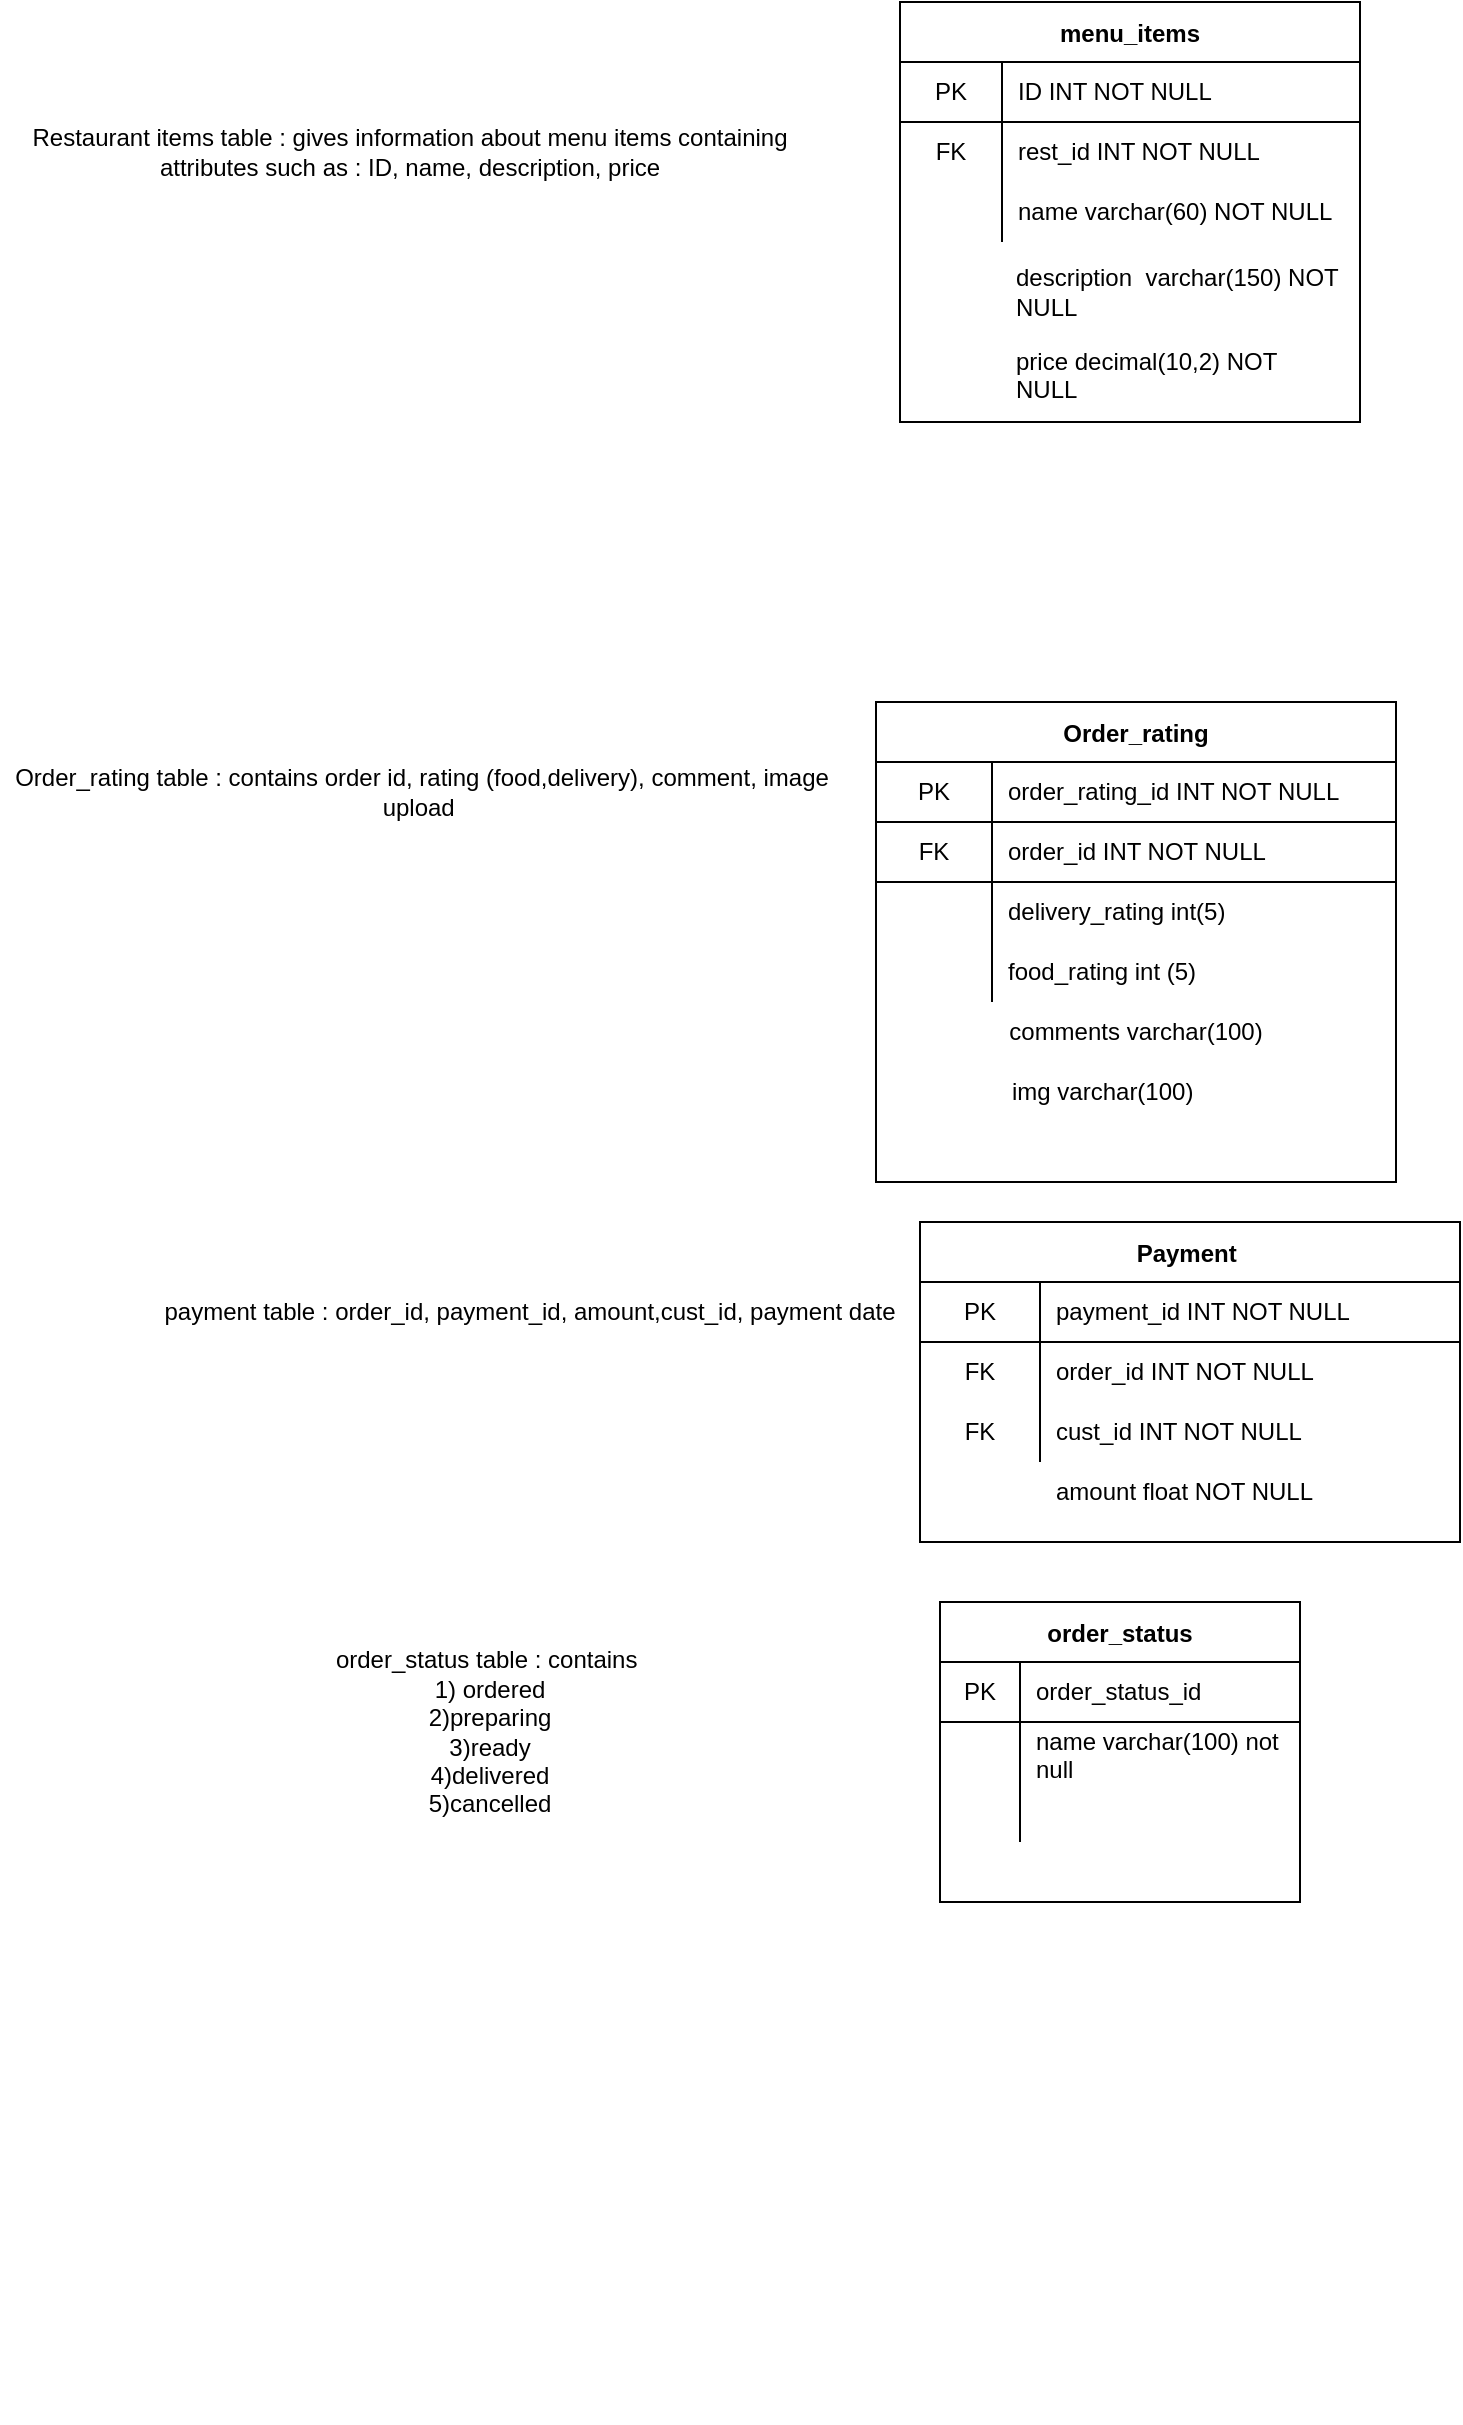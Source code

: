 <mxfile version="15.7.3" type="device"><diagram id="RgrePYyyk8cdhf8G5BP3" name="Page-1"><mxGraphModel dx="1038" dy="579" grid="1" gridSize="10" guides="1" tooltips="1" connect="1" arrows="1" fold="1" page="1" pageScale="1" pageWidth="850" pageHeight="1100" math="0" shadow="0"><root><mxCell id="0"/><mxCell id="1" parent="0"/><mxCell id="SfTSvQ_Mx0JnyRJ_RuFK-1" value="menu_items" style="shape=table;startSize=30;container=1;collapsible=0;childLayout=tableLayout;fixedRows=1;rowLines=0;fontStyle=1;align=center;pointerEvents=1;" vertex="1" parent="1"><mxGeometry x="470" y="70" width="230" height="210" as="geometry"/></mxCell><mxCell id="SfTSvQ_Mx0JnyRJ_RuFK-2" value="" style="shape=partialRectangle;html=1;whiteSpace=wrap;collapsible=0;dropTarget=0;pointerEvents=1;fillColor=none;top=0;left=0;bottom=1;right=0;points=[[0,0.5],[1,0.5]];portConstraint=eastwest;" vertex="1" parent="SfTSvQ_Mx0JnyRJ_RuFK-1"><mxGeometry y="30" width="230" height="30" as="geometry"/></mxCell><mxCell id="SfTSvQ_Mx0JnyRJ_RuFK-3" value="PK" style="shape=partialRectangle;html=1;whiteSpace=wrap;connectable=0;fillColor=none;top=0;left=0;bottom=0;right=0;overflow=hidden;pointerEvents=1;" vertex="1" parent="SfTSvQ_Mx0JnyRJ_RuFK-2"><mxGeometry width="51" height="30" as="geometry"><mxRectangle width="51" height="30" as="alternateBounds"/></mxGeometry></mxCell><mxCell id="SfTSvQ_Mx0JnyRJ_RuFK-4" value="ID INT NOT NULL" style="shape=partialRectangle;html=1;whiteSpace=wrap;connectable=0;fillColor=none;top=0;left=0;bottom=0;right=0;align=left;spacingLeft=6;overflow=hidden;pointerEvents=1;" vertex="1" parent="SfTSvQ_Mx0JnyRJ_RuFK-2"><mxGeometry x="51" width="179" height="30" as="geometry"><mxRectangle width="179" height="30" as="alternateBounds"/></mxGeometry></mxCell><mxCell id="SfTSvQ_Mx0JnyRJ_RuFK-5" value="" style="shape=partialRectangle;html=1;whiteSpace=wrap;collapsible=0;dropTarget=0;pointerEvents=1;fillColor=none;top=0;left=0;bottom=0;right=0;points=[[0,0.5],[1,0.5]];portConstraint=eastwest;" vertex="1" parent="SfTSvQ_Mx0JnyRJ_RuFK-1"><mxGeometry y="60" width="230" height="30" as="geometry"/></mxCell><mxCell id="SfTSvQ_Mx0JnyRJ_RuFK-6" value="FK" style="shape=partialRectangle;html=1;whiteSpace=wrap;connectable=0;fillColor=none;top=0;left=0;bottom=0;right=0;overflow=hidden;pointerEvents=1;" vertex="1" parent="SfTSvQ_Mx0JnyRJ_RuFK-5"><mxGeometry width="51" height="30" as="geometry"><mxRectangle width="51" height="30" as="alternateBounds"/></mxGeometry></mxCell><mxCell id="SfTSvQ_Mx0JnyRJ_RuFK-7" value="rest_id INT NOT NULL" style="shape=partialRectangle;html=1;whiteSpace=wrap;connectable=0;fillColor=none;top=0;left=0;bottom=0;right=0;align=left;spacingLeft=6;overflow=hidden;pointerEvents=1;" vertex="1" parent="SfTSvQ_Mx0JnyRJ_RuFK-5"><mxGeometry x="51" width="179" height="30" as="geometry"><mxRectangle width="179" height="30" as="alternateBounds"/></mxGeometry></mxCell><mxCell id="SfTSvQ_Mx0JnyRJ_RuFK-8" value="" style="shape=partialRectangle;html=1;whiteSpace=wrap;collapsible=0;dropTarget=0;pointerEvents=1;fillColor=none;top=0;left=0;bottom=0;right=0;points=[[0,0.5],[1,0.5]];portConstraint=eastwest;" vertex="1" parent="SfTSvQ_Mx0JnyRJ_RuFK-1"><mxGeometry y="90" width="230" height="30" as="geometry"/></mxCell><mxCell id="SfTSvQ_Mx0JnyRJ_RuFK-9" value="" style="shape=partialRectangle;html=1;whiteSpace=wrap;connectable=0;fillColor=none;top=0;left=0;bottom=0;right=0;overflow=hidden;pointerEvents=1;" vertex="1" parent="SfTSvQ_Mx0JnyRJ_RuFK-8"><mxGeometry width="51" height="30" as="geometry"><mxRectangle width="51" height="30" as="alternateBounds"/></mxGeometry></mxCell><mxCell id="SfTSvQ_Mx0JnyRJ_RuFK-10" value="name varchar(60) NOT NULL" style="shape=partialRectangle;html=1;whiteSpace=wrap;connectable=0;fillColor=none;top=0;left=0;bottom=0;right=0;align=left;spacingLeft=6;overflow=hidden;pointerEvents=1;" vertex="1" parent="SfTSvQ_Mx0JnyRJ_RuFK-8"><mxGeometry x="51" width="179" height="30" as="geometry"><mxRectangle width="179" height="30" as="alternateBounds"/></mxGeometry></mxCell><mxCell id="SfTSvQ_Mx0JnyRJ_RuFK-11" value="description&amp;nbsp; varchar(150) NOT NULL" style="shape=partialRectangle;html=1;whiteSpace=wrap;connectable=0;fillColor=none;top=0;left=0;bottom=0;right=0;align=left;spacingLeft=6;overflow=hidden;pointerEvents=1;" vertex="1" parent="1"><mxGeometry x="520" y="190" width="190" height="50" as="geometry"><mxRectangle width="140" height="30" as="alternateBounds"/></mxGeometry></mxCell><mxCell id="SfTSvQ_Mx0JnyRJ_RuFK-12" value="price decimal(10,2) NOT NULL" style="shape=partialRectangle;html=1;whiteSpace=wrap;connectable=0;fillColor=none;top=0;left=0;bottom=0;right=0;align=left;spacingLeft=6;overflow=hidden;pointerEvents=1;" vertex="1" parent="1"><mxGeometry x="520" y="240" width="150" height="30" as="geometry"><mxRectangle width="140" height="30" as="alternateBounds"/></mxGeometry></mxCell><mxCell id="SfTSvQ_Mx0JnyRJ_RuFK-14" value="Restaurant items table : gives information about menu items containing attributes such as : ID, name, description, price" style="text;html=1;strokeColor=none;fillColor=none;align=center;verticalAlign=middle;whiteSpace=wrap;rounded=0;" vertex="1" parent="1"><mxGeometry x="20" y="130" width="410" height="30" as="geometry"/></mxCell><mxCell id="SfTSvQ_Mx0JnyRJ_RuFK-35" value="" style="shape=partialRectangle;html=1;whiteSpace=wrap;collapsible=0;dropTarget=0;pointerEvents=1;fillColor=none;top=0;left=0;bottom=0;right=0;points=[[0,0.5],[1,0.5]];portConstraint=eastwest;" vertex="1" parent="1"><mxGeometry x="470" y="560" width="250" height="30" as="geometry"/></mxCell><mxCell id="SfTSvQ_Mx0JnyRJ_RuFK-36" value="" style="shape=partialRectangle;html=1;whiteSpace=wrap;connectable=0;fillColor=none;top=0;left=0;bottom=0;right=0;overflow=hidden;pointerEvents=1;" vertex="1" parent="SfTSvQ_Mx0JnyRJ_RuFK-35"><mxGeometry width="55" height="30" as="geometry"><mxRectangle width="55" height="30" as="alternateBounds"/></mxGeometry></mxCell><mxCell id="SfTSvQ_Mx0JnyRJ_RuFK-38" value="Order_rating table : contains order id, rating (food,delivery), comment, image upload&amp;nbsp;" style="text;html=1;strokeColor=none;fillColor=none;align=center;verticalAlign=middle;whiteSpace=wrap;rounded=0;" vertex="1" parent="1"><mxGeometry x="26" y="450" width="410" height="30" as="geometry"/></mxCell><mxCell id="SfTSvQ_Mx0JnyRJ_RuFK-39" value="Order_rating" style="shape=table;startSize=30;container=1;collapsible=0;childLayout=tableLayout;fixedRows=1;rowLines=0;fontStyle=1;align=center;pointerEvents=1;" vertex="1" parent="1"><mxGeometry x="458" y="420" width="260" height="240" as="geometry"/></mxCell><mxCell id="SfTSvQ_Mx0JnyRJ_RuFK-40" value="" style="shape=partialRectangle;html=1;whiteSpace=wrap;collapsible=0;dropTarget=0;pointerEvents=1;fillColor=none;top=0;left=0;bottom=1;right=0;points=[[0,0.5],[1,0.5]];portConstraint=eastwest;" vertex="1" parent="SfTSvQ_Mx0JnyRJ_RuFK-39"><mxGeometry y="30" width="260" height="30" as="geometry"/></mxCell><mxCell id="SfTSvQ_Mx0JnyRJ_RuFK-41" value="PK" style="shape=partialRectangle;html=1;whiteSpace=wrap;connectable=0;fillColor=none;top=0;left=0;bottom=0;right=0;overflow=hidden;pointerEvents=1;" vertex="1" parent="SfTSvQ_Mx0JnyRJ_RuFK-40"><mxGeometry width="58" height="30" as="geometry"><mxRectangle width="58" height="30" as="alternateBounds"/></mxGeometry></mxCell><mxCell id="SfTSvQ_Mx0JnyRJ_RuFK-42" value="order_rating_id INT NOT NULL" style="shape=partialRectangle;html=1;whiteSpace=wrap;connectable=0;fillColor=none;top=0;left=0;bottom=0;right=0;align=left;spacingLeft=6;overflow=hidden;pointerEvents=1;" vertex="1" parent="SfTSvQ_Mx0JnyRJ_RuFK-40"><mxGeometry x="58" width="202" height="30" as="geometry"><mxRectangle width="202" height="30" as="alternateBounds"/></mxGeometry></mxCell><mxCell id="SfTSvQ_Mx0JnyRJ_RuFK-93" value="" style="shape=partialRectangle;html=1;whiteSpace=wrap;collapsible=0;dropTarget=0;pointerEvents=1;fillColor=none;top=0;left=0;bottom=1;right=0;points=[[0,0.5],[1,0.5]];portConstraint=eastwest;" vertex="1" parent="SfTSvQ_Mx0JnyRJ_RuFK-39"><mxGeometry y="60" width="260" height="30" as="geometry"/></mxCell><mxCell id="SfTSvQ_Mx0JnyRJ_RuFK-94" value="FK" style="shape=partialRectangle;html=1;whiteSpace=wrap;connectable=0;fillColor=none;top=0;left=0;bottom=0;right=0;overflow=hidden;pointerEvents=1;" vertex="1" parent="SfTSvQ_Mx0JnyRJ_RuFK-93"><mxGeometry width="58" height="30" as="geometry"><mxRectangle width="58" height="30" as="alternateBounds"/></mxGeometry></mxCell><mxCell id="SfTSvQ_Mx0JnyRJ_RuFK-95" value="order_id INT NOT NULL" style="shape=partialRectangle;html=1;whiteSpace=wrap;connectable=0;fillColor=none;top=0;left=0;bottom=0;right=0;align=left;spacingLeft=6;overflow=hidden;pointerEvents=1;" vertex="1" parent="SfTSvQ_Mx0JnyRJ_RuFK-93"><mxGeometry x="58" width="202" height="30" as="geometry"><mxRectangle width="202" height="30" as="alternateBounds"/></mxGeometry></mxCell><mxCell id="SfTSvQ_Mx0JnyRJ_RuFK-46" value="" style="shape=partialRectangle;html=1;whiteSpace=wrap;collapsible=0;dropTarget=0;pointerEvents=1;fillColor=none;top=0;left=0;bottom=0;right=0;points=[[0,0.5],[1,0.5]];portConstraint=eastwest;" vertex="1" parent="SfTSvQ_Mx0JnyRJ_RuFK-39"><mxGeometry y="90" width="260" height="30" as="geometry"/></mxCell><mxCell id="SfTSvQ_Mx0JnyRJ_RuFK-47" value="" style="shape=partialRectangle;html=1;whiteSpace=wrap;connectable=0;fillColor=none;top=0;left=0;bottom=0;right=0;overflow=hidden;pointerEvents=1;" vertex="1" parent="SfTSvQ_Mx0JnyRJ_RuFK-46"><mxGeometry width="58" height="30" as="geometry"><mxRectangle width="58" height="30" as="alternateBounds"/></mxGeometry></mxCell><mxCell id="SfTSvQ_Mx0JnyRJ_RuFK-48" value="delivery_rating int(5)&amp;nbsp;" style="shape=partialRectangle;html=1;whiteSpace=wrap;connectable=0;fillColor=none;top=0;left=0;bottom=0;right=0;align=left;spacingLeft=6;overflow=hidden;pointerEvents=1;" vertex="1" parent="SfTSvQ_Mx0JnyRJ_RuFK-46"><mxGeometry x="58" width="202" height="30" as="geometry"><mxRectangle width="202" height="30" as="alternateBounds"/></mxGeometry></mxCell><mxCell id="SfTSvQ_Mx0JnyRJ_RuFK-43" value="" style="shape=partialRectangle;html=1;whiteSpace=wrap;collapsible=0;dropTarget=0;pointerEvents=1;fillColor=none;top=0;left=0;bottom=0;right=0;points=[[0,0.5],[1,0.5]];portConstraint=eastwest;" vertex="1" parent="SfTSvQ_Mx0JnyRJ_RuFK-39"><mxGeometry y="120" width="260" height="30" as="geometry"/></mxCell><mxCell id="SfTSvQ_Mx0JnyRJ_RuFK-44" value="" style="shape=partialRectangle;html=1;whiteSpace=wrap;connectable=0;fillColor=none;top=0;left=0;bottom=0;right=0;overflow=hidden;pointerEvents=1;" vertex="1" parent="SfTSvQ_Mx0JnyRJ_RuFK-43"><mxGeometry width="58" height="30" as="geometry"><mxRectangle width="58" height="30" as="alternateBounds"/></mxGeometry></mxCell><mxCell id="SfTSvQ_Mx0JnyRJ_RuFK-45" value="food_rating int (5)&amp;nbsp;" style="shape=partialRectangle;html=1;whiteSpace=wrap;connectable=0;fillColor=none;top=0;left=0;bottom=0;right=0;align=left;spacingLeft=6;overflow=hidden;pointerEvents=1;" vertex="1" parent="SfTSvQ_Mx0JnyRJ_RuFK-43"><mxGeometry x="58" width="202" height="30" as="geometry"><mxRectangle width="202" height="30" as="alternateBounds"/></mxGeometry></mxCell><mxCell id="SfTSvQ_Mx0JnyRJ_RuFK-49" value="comments varchar(100)" style="shape=partialRectangle;html=1;whiteSpace=wrap;collapsible=0;dropTarget=0;pointerEvents=1;fillColor=none;top=0;left=0;bottom=0;right=0;points=[[0,0.5],[1,0.5]];portConstraint=eastwest;" vertex="1" parent="1"><mxGeometry x="458" y="570" width="260" height="30" as="geometry"/></mxCell><mxCell id="SfTSvQ_Mx0JnyRJ_RuFK-50" value="" style="shape=partialRectangle;html=1;whiteSpace=wrap;connectable=0;fillColor=none;top=0;left=0;bottom=0;right=0;overflow=hidden;pointerEvents=1;" vertex="1" parent="SfTSvQ_Mx0JnyRJ_RuFK-49"><mxGeometry width="58" height="30" as="geometry"><mxRectangle width="58" height="30" as="alternateBounds"/></mxGeometry></mxCell><mxCell id="SfTSvQ_Mx0JnyRJ_RuFK-51" value="img varchar(100)" style="shape=partialRectangle;html=1;whiteSpace=wrap;connectable=0;fillColor=none;top=0;left=0;bottom=0;right=0;align=left;spacingLeft=6;overflow=hidden;pointerEvents=1;" vertex="1" parent="1"><mxGeometry x="518" y="600" width="202" height="30" as="geometry"><mxRectangle width="202" height="30" as="alternateBounds"/></mxGeometry></mxCell><mxCell id="SfTSvQ_Mx0JnyRJ_RuFK-52" value="payment table : order_id, payment_id, amount,cust_id, payment date" style="text;html=1;strokeColor=none;fillColor=none;align=center;verticalAlign=middle;whiteSpace=wrap;rounded=0;" vertex="1" parent="1"><mxGeometry x="80" y="710" width="410" height="30" as="geometry"/></mxCell><mxCell id="SfTSvQ_Mx0JnyRJ_RuFK-53" value="Payment " style="shape=table;startSize=30;container=1;collapsible=0;childLayout=tableLayout;fixedRows=1;rowLines=0;fontStyle=1;align=center;pointerEvents=1;" vertex="1" parent="1"><mxGeometry x="480" y="680" width="270" height="160" as="geometry"/></mxCell><mxCell id="SfTSvQ_Mx0JnyRJ_RuFK-54" value="" style="shape=partialRectangle;html=1;whiteSpace=wrap;collapsible=0;dropTarget=0;pointerEvents=1;fillColor=none;top=0;left=0;bottom=1;right=0;points=[[0,0.5],[1,0.5]];portConstraint=eastwest;" vertex="1" parent="SfTSvQ_Mx0JnyRJ_RuFK-53"><mxGeometry y="30" width="270" height="30" as="geometry"/></mxCell><mxCell id="SfTSvQ_Mx0JnyRJ_RuFK-55" value="PK" style="shape=partialRectangle;html=1;whiteSpace=wrap;connectable=0;fillColor=none;top=0;left=0;bottom=0;right=0;overflow=hidden;pointerEvents=1;" vertex="1" parent="SfTSvQ_Mx0JnyRJ_RuFK-54"><mxGeometry width="60" height="30" as="geometry"><mxRectangle width="60" height="30" as="alternateBounds"/></mxGeometry></mxCell><mxCell id="SfTSvQ_Mx0JnyRJ_RuFK-56" value="payment_id INT NOT NULL" style="shape=partialRectangle;html=1;whiteSpace=wrap;connectable=0;fillColor=none;top=0;left=0;bottom=0;right=0;align=left;spacingLeft=6;overflow=hidden;pointerEvents=1;" vertex="1" parent="SfTSvQ_Mx0JnyRJ_RuFK-54"><mxGeometry x="60" width="210" height="30" as="geometry"><mxRectangle width="210" height="30" as="alternateBounds"/></mxGeometry></mxCell><mxCell id="SfTSvQ_Mx0JnyRJ_RuFK-57" value="" style="shape=partialRectangle;html=1;whiteSpace=wrap;collapsible=0;dropTarget=0;pointerEvents=1;fillColor=none;top=0;left=0;bottom=0;right=0;points=[[0,0.5],[1,0.5]];portConstraint=eastwest;" vertex="1" parent="SfTSvQ_Mx0JnyRJ_RuFK-53"><mxGeometry y="60" width="270" height="30" as="geometry"/></mxCell><mxCell id="SfTSvQ_Mx0JnyRJ_RuFK-58" value="FK" style="shape=partialRectangle;html=1;whiteSpace=wrap;connectable=0;fillColor=none;top=0;left=0;bottom=0;right=0;overflow=hidden;pointerEvents=1;" vertex="1" parent="SfTSvQ_Mx0JnyRJ_RuFK-57"><mxGeometry width="60" height="30" as="geometry"><mxRectangle width="60" height="30" as="alternateBounds"/></mxGeometry></mxCell><mxCell id="SfTSvQ_Mx0JnyRJ_RuFK-59" value="order_id INT NOT NULL" style="shape=partialRectangle;html=1;whiteSpace=wrap;connectable=0;fillColor=none;top=0;left=0;bottom=0;right=0;align=left;spacingLeft=6;overflow=hidden;pointerEvents=1;" vertex="1" parent="SfTSvQ_Mx0JnyRJ_RuFK-57"><mxGeometry x="60" width="210" height="30" as="geometry"><mxRectangle width="210" height="30" as="alternateBounds"/></mxGeometry></mxCell><mxCell id="SfTSvQ_Mx0JnyRJ_RuFK-60" value="" style="shape=partialRectangle;html=1;whiteSpace=wrap;collapsible=0;dropTarget=0;pointerEvents=1;fillColor=none;top=0;left=0;bottom=0;right=0;points=[[0,0.5],[1,0.5]];portConstraint=eastwest;" vertex="1" parent="SfTSvQ_Mx0JnyRJ_RuFK-53"><mxGeometry y="90" width="270" height="30" as="geometry"/></mxCell><mxCell id="SfTSvQ_Mx0JnyRJ_RuFK-61" value="FK" style="shape=partialRectangle;html=1;whiteSpace=wrap;connectable=0;fillColor=none;top=0;left=0;bottom=0;right=0;overflow=hidden;pointerEvents=1;" vertex="1" parent="SfTSvQ_Mx0JnyRJ_RuFK-60"><mxGeometry width="60" height="30" as="geometry"><mxRectangle width="60" height="30" as="alternateBounds"/></mxGeometry></mxCell><mxCell id="SfTSvQ_Mx0JnyRJ_RuFK-62" value="cust_id INT NOT NULL" style="shape=partialRectangle;html=1;whiteSpace=wrap;connectable=0;fillColor=none;top=0;left=0;bottom=0;right=0;align=left;spacingLeft=6;overflow=hidden;pointerEvents=1;" vertex="1" parent="SfTSvQ_Mx0JnyRJ_RuFK-60"><mxGeometry x="60" width="210" height="30" as="geometry"><mxRectangle width="210" height="30" as="alternateBounds"/></mxGeometry></mxCell><mxCell id="SfTSvQ_Mx0JnyRJ_RuFK-63" value="" style="shape=partialRectangle;html=1;whiteSpace=wrap;collapsible=0;dropTarget=0;pointerEvents=1;fillColor=none;top=0;left=0;bottom=0;right=0;points=[[0,0.5],[1,0.5]];portConstraint=eastwest;" vertex="1" parent="1"><mxGeometry x="480" y="800" width="270" height="30" as="geometry"/></mxCell><mxCell id="SfTSvQ_Mx0JnyRJ_RuFK-64" value="" style="shape=partialRectangle;html=1;whiteSpace=wrap;connectable=0;fillColor=none;top=0;left=0;bottom=0;right=0;overflow=hidden;pointerEvents=1;" vertex="1" parent="SfTSvQ_Mx0JnyRJ_RuFK-63"><mxGeometry width="60" height="30" as="geometry"><mxRectangle width="60" height="30" as="alternateBounds"/></mxGeometry></mxCell><mxCell id="SfTSvQ_Mx0JnyRJ_RuFK-65" value="amount float NOT NULL" style="shape=partialRectangle;html=1;whiteSpace=wrap;connectable=0;fillColor=none;top=0;left=0;bottom=0;right=0;align=left;spacingLeft=6;overflow=hidden;pointerEvents=1;" vertex="1" parent="SfTSvQ_Mx0JnyRJ_RuFK-63"><mxGeometry x="60" width="210" height="30" as="geometry"><mxRectangle width="210" height="30" as="alternateBounds"/></mxGeometry></mxCell><mxCell id="SfTSvQ_Mx0JnyRJ_RuFK-77" value="" style="shape=partialRectangle;html=1;whiteSpace=wrap;collapsible=0;dropTarget=0;pointerEvents=1;fillColor=none;top=0;left=0;bottom=0;right=0;points=[[0,0.5],[1,0.5]];portConstraint=eastwest;" vertex="1" parent="1"><mxGeometry x="450" y="1250" width="270" height="30" as="geometry"/></mxCell><mxCell id="SfTSvQ_Mx0JnyRJ_RuFK-78" value="" style="shape=partialRectangle;html=1;whiteSpace=wrap;connectable=0;fillColor=none;top=0;left=0;bottom=0;right=0;overflow=hidden;pointerEvents=1;" vertex="1" parent="SfTSvQ_Mx0JnyRJ_RuFK-77"><mxGeometry width="60" height="30" as="geometry"><mxRectangle width="60" height="30" as="alternateBounds"/></mxGeometry></mxCell><mxCell id="SfTSvQ_Mx0JnyRJ_RuFK-96" value="order_status" style="shape=table;startSize=30;container=1;collapsible=0;childLayout=tableLayout;fixedRows=1;rowLines=0;fontStyle=1;align=center;pointerEvents=1;" vertex="1" parent="1"><mxGeometry x="490" y="870" width="180" height="150" as="geometry"/></mxCell><mxCell id="SfTSvQ_Mx0JnyRJ_RuFK-97" value="" style="shape=partialRectangle;html=1;whiteSpace=wrap;collapsible=0;dropTarget=0;pointerEvents=1;fillColor=none;top=0;left=0;bottom=1;right=0;points=[[0,0.5],[1,0.5]];portConstraint=eastwest;" vertex="1" parent="SfTSvQ_Mx0JnyRJ_RuFK-96"><mxGeometry y="30" width="180" height="30" as="geometry"/></mxCell><mxCell id="SfTSvQ_Mx0JnyRJ_RuFK-98" value="PK" style="shape=partialRectangle;html=1;whiteSpace=wrap;connectable=0;fillColor=none;top=0;left=0;bottom=0;right=0;overflow=hidden;pointerEvents=1;" vertex="1" parent="SfTSvQ_Mx0JnyRJ_RuFK-97"><mxGeometry width="40" height="30" as="geometry"><mxRectangle width="40" height="30" as="alternateBounds"/></mxGeometry></mxCell><mxCell id="SfTSvQ_Mx0JnyRJ_RuFK-99" value="order_status_id" style="shape=partialRectangle;html=1;whiteSpace=wrap;connectable=0;fillColor=none;top=0;left=0;bottom=0;right=0;align=left;spacingLeft=6;overflow=hidden;pointerEvents=1;" vertex="1" parent="SfTSvQ_Mx0JnyRJ_RuFK-97"><mxGeometry x="40" width="140" height="30" as="geometry"><mxRectangle width="140" height="30" as="alternateBounds"/></mxGeometry></mxCell><mxCell id="SfTSvQ_Mx0JnyRJ_RuFK-100" value="" style="shape=partialRectangle;html=1;whiteSpace=wrap;collapsible=0;dropTarget=0;pointerEvents=1;fillColor=none;top=0;left=0;bottom=0;right=0;points=[[0,0.5],[1,0.5]];portConstraint=eastwest;" vertex="1" parent="SfTSvQ_Mx0JnyRJ_RuFK-96"><mxGeometry y="60" width="180" height="30" as="geometry"/></mxCell><mxCell id="SfTSvQ_Mx0JnyRJ_RuFK-101" value="" style="shape=partialRectangle;html=1;whiteSpace=wrap;connectable=0;fillColor=none;top=0;left=0;bottom=0;right=0;overflow=hidden;pointerEvents=1;" vertex="1" parent="SfTSvQ_Mx0JnyRJ_RuFK-100"><mxGeometry width="40" height="30" as="geometry"><mxRectangle width="40" height="30" as="alternateBounds"/></mxGeometry></mxCell><mxCell id="SfTSvQ_Mx0JnyRJ_RuFK-102" value="name varchar(100) not null" style="shape=partialRectangle;html=1;whiteSpace=wrap;connectable=0;fillColor=none;top=0;left=0;bottom=0;right=0;align=left;spacingLeft=6;overflow=hidden;pointerEvents=1;" vertex="1" parent="SfTSvQ_Mx0JnyRJ_RuFK-100"><mxGeometry x="40" width="140" height="30" as="geometry"><mxRectangle width="140" height="30" as="alternateBounds"/></mxGeometry></mxCell><mxCell id="SfTSvQ_Mx0JnyRJ_RuFK-103" value="" style="shape=partialRectangle;html=1;whiteSpace=wrap;collapsible=0;dropTarget=0;pointerEvents=1;fillColor=none;top=0;left=0;bottom=0;right=0;points=[[0,0.5],[1,0.5]];portConstraint=eastwest;" vertex="1" parent="SfTSvQ_Mx0JnyRJ_RuFK-96"><mxGeometry y="90" width="180" height="30" as="geometry"/></mxCell><mxCell id="SfTSvQ_Mx0JnyRJ_RuFK-104" value="" style="shape=partialRectangle;html=1;whiteSpace=wrap;connectable=0;fillColor=none;top=0;left=0;bottom=0;right=0;overflow=hidden;pointerEvents=1;" vertex="1" parent="SfTSvQ_Mx0JnyRJ_RuFK-103"><mxGeometry width="40" height="30" as="geometry"><mxRectangle width="40" height="30" as="alternateBounds"/></mxGeometry></mxCell><mxCell id="SfTSvQ_Mx0JnyRJ_RuFK-105" value="" style="shape=partialRectangle;html=1;whiteSpace=wrap;connectable=0;fillColor=none;top=0;left=0;bottom=0;right=0;align=left;spacingLeft=6;overflow=hidden;pointerEvents=1;" vertex="1" parent="SfTSvQ_Mx0JnyRJ_RuFK-103"><mxGeometry x="40" width="140" height="30" as="geometry"><mxRectangle width="140" height="30" as="alternateBounds"/></mxGeometry></mxCell><mxCell id="SfTSvQ_Mx0JnyRJ_RuFK-106" value="order_status table : contains&amp;nbsp;&lt;br&gt;1) ordered&lt;br&gt;2)preparing&lt;br&gt;3)ready&lt;br&gt;4)delivered&lt;br&gt;5)cancelled" style="text;html=1;strokeColor=none;fillColor=none;align=center;verticalAlign=middle;whiteSpace=wrap;rounded=0;" vertex="1" parent="1"><mxGeometry x="60" y="920" width="410" height="30" as="geometry"/></mxCell></root></mxGraphModel></diagram></mxfile>